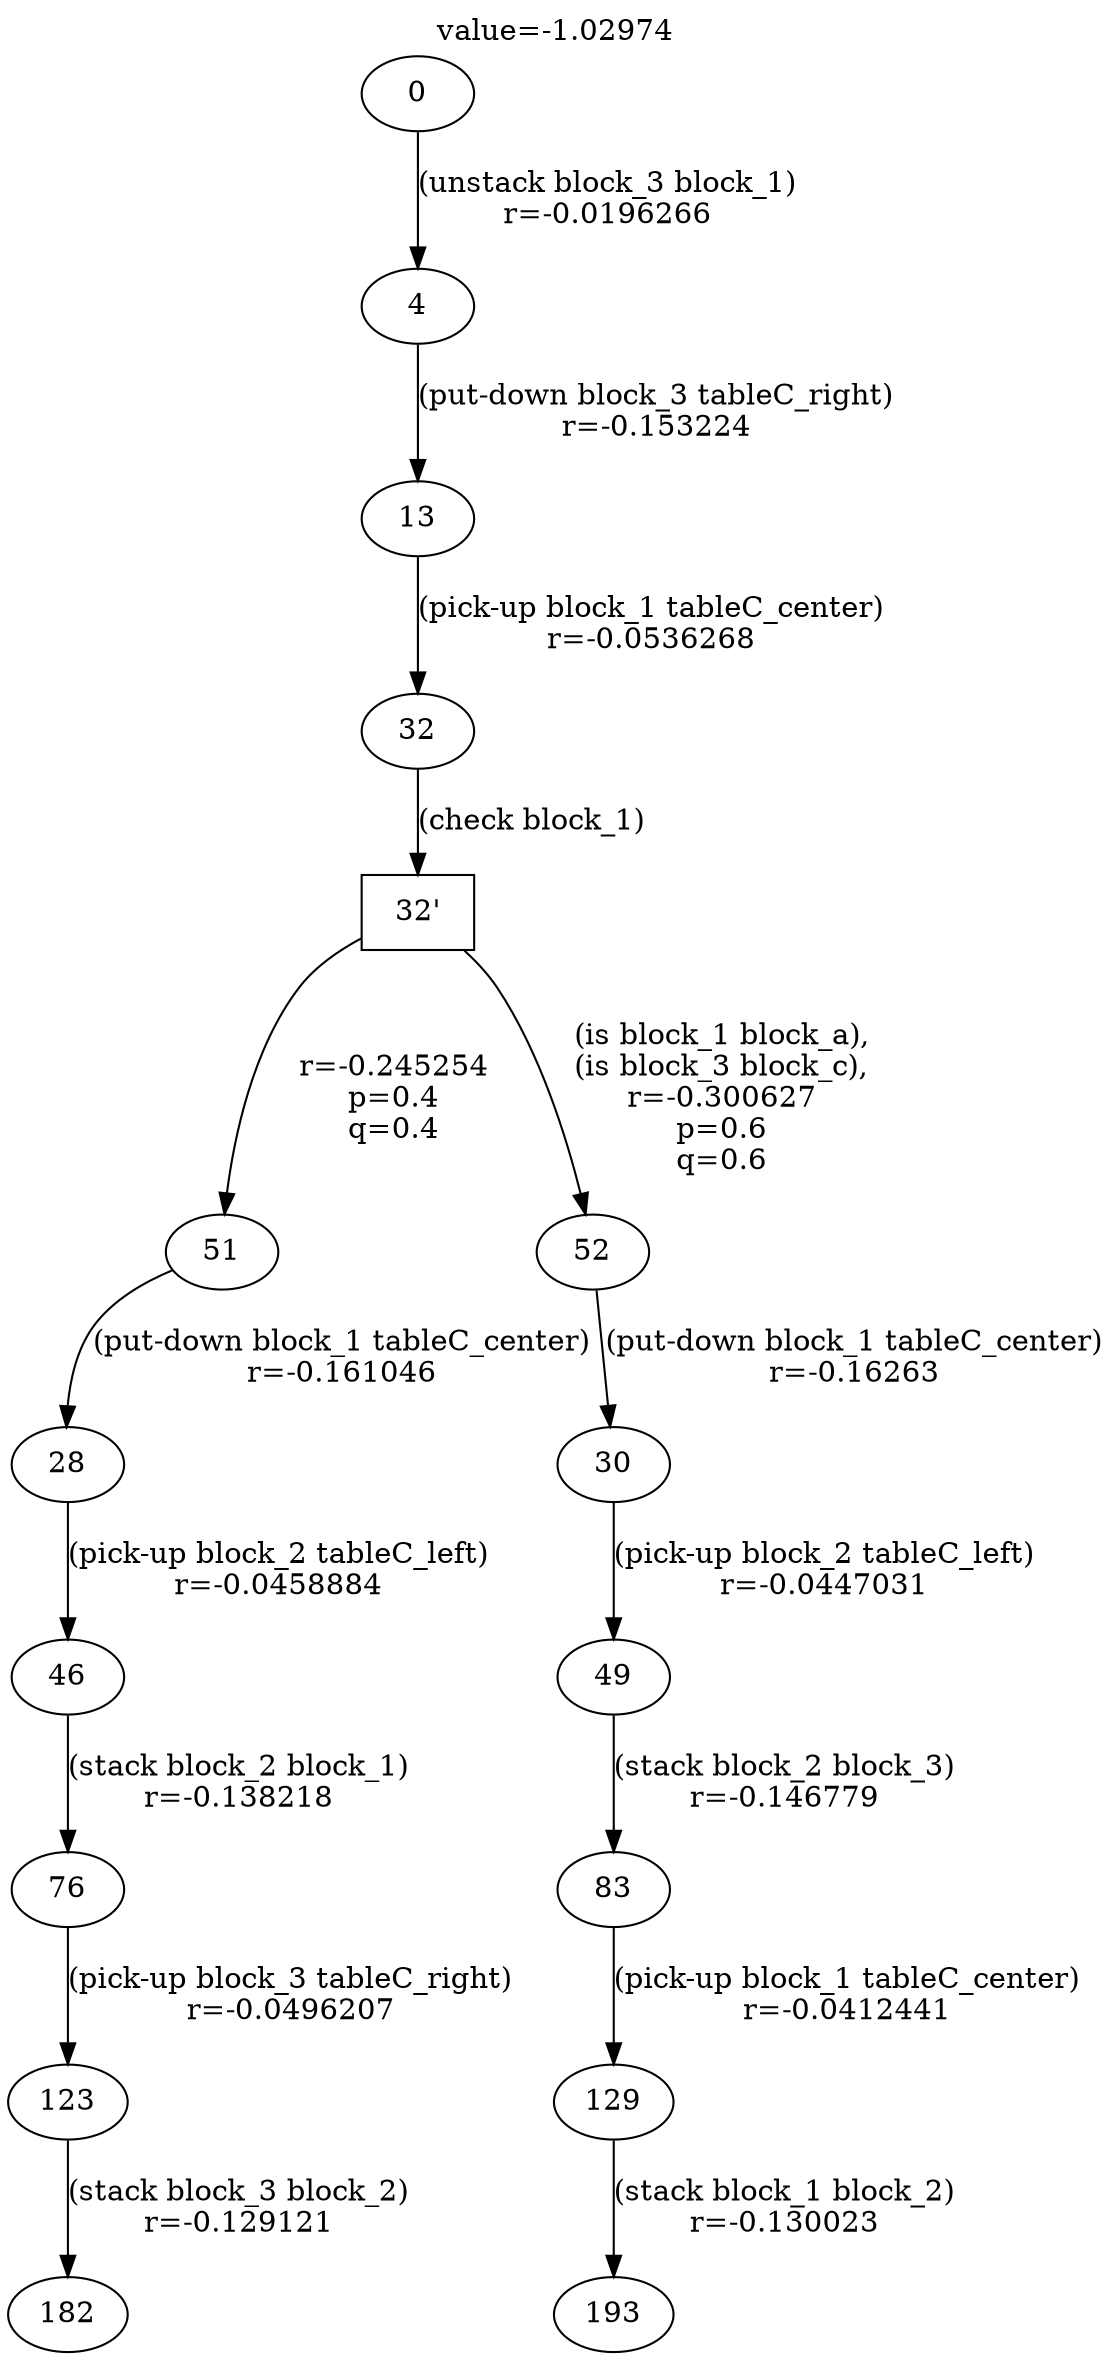 digraph g{
label="value=-1.02974"
labelloc=top
0->4 [ label="(unstack block_3 block_1)
r=-0.0196266" ];
4->13 [ label="(put-down block_3 tableC_right)
r=-0.153224" ];
13->32 [ label="(pick-up block_1 tableC_center)
r=-0.0536268" ];
"32'" [ shape=box ] ;
32->"32'" [ label="(check block_1)" ];
"32'"->51 [ label="
r=-0.245254
p=0.4
q=0.4" ];
51->28 [ label="(put-down block_1 tableC_center)
r=-0.161046" ];
28->46 [ label="(pick-up block_2 tableC_left)
r=-0.0458884" ];
46->76 [ label="(stack block_2 block_1)
r=-0.138218" ];
76->123 [ label="(pick-up block_3 tableC_right)
r=-0.0496207" ];
123->182 [ label="(stack block_3 block_2)
r=-0.129121" ];
"32'"->52 [ label="
(is block_1 block_a),
(is block_3 block_c),
r=-0.300627
p=0.6
q=0.6" ];
52->30 [ label="(put-down block_1 tableC_center)
r=-0.16263" ];
30->49 [ label="(pick-up block_2 tableC_left)
r=-0.0447031" ];
49->83 [ label="(stack block_2 block_3)
r=-0.146779" ];
83->129 [ label="(pick-up block_1 tableC_center)
r=-0.0412441" ];
129->193 [ label="(stack block_1 block_2)
r=-0.130023" ];
}

